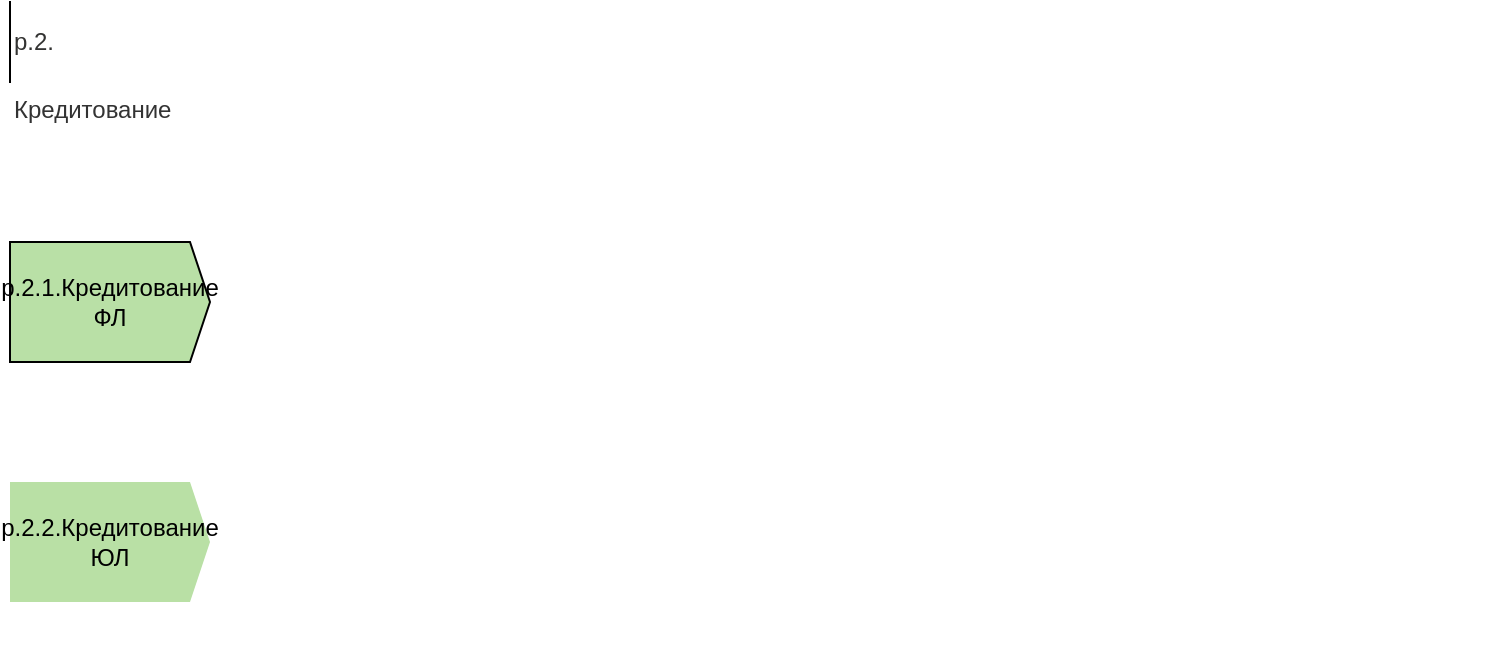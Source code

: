<mxfile version="24.6.4" type="device">
  <diagram id="рр.2." name="Страница — 1">
    <mxGraphModel dx="1418" dy="828" grid="1" gridSize="10" guides="1" tooltips="1" connect="1" arrows="1" fold="1" page="1" pageScale="1" pageWidth="850" pageHeight="1100" math="0" shadow="0">
      <root>
        <object label="" code="" name="" fname="" stype="" owner="" criticality="" status="" version="" level="" id="0">
          <mxCell />
        </object>
        <mxCell id="1" parent="0" />
        <mxCell id="р.2." value="р.2." style="shape=partialRectangle;html=1;right=0;top=0;bottom=0;fillColor=none;routingCenterX=-0.5;align=left;whiteSpace=wrap;fontColor=#333332;" parent="1" vertex="1">
          <mxGeometry x="80" y="40" width="240" height="40" as="geometry" />
        </mxCell>
        <mxCell id="р.2.!Name" value="Кредитование" style="text;html=1;strokeColor=none;fillColor=none;align=left;verticalAlign=top;whiteSpace=wrap;fontColor=#333333;" parent="р.2." vertex="1">
          <mxGeometry y="1" width="750" height="19" relative="1" as="geometry" />
        </mxCell>
        <mxCell id="р.2.1." value="р.2.1.Кредитование ФЛ" style="html=1;shadow=0;dashed=0;align=center;verticalAlign=middle;shape=mxgraph.arrows2.arrow;dy=0;dx=10;notch=0;whiteSpace=wrap;fillColor=#B9E0A6;" parent="1" vertex="1">
          <mxGeometry x="80" y="160" width="100" height="60" as="geometry" />
        </mxCell>
        <mxCell id="р.2.1.!Role" value="&amp;nbsp;" style="text;html=1;strokeColor=none;fillColor=none;align=center;verticalAlign=top;whiteSpace=wrap;fontColor=#1A1A1A;" parent="р.2.1." vertex="1">
          <mxGeometry y="1" width="100" height="19" relative="1" as="geometry" />
        </mxCell>
        <mxCell id="р.2.1.!Com" value="" style="text;html=1;strokeColor=none;fillColor=none;align=center;verticalAlign=top;whiteSpace=wrap;fontColor=#FF6666;" parent="р.2.1." vertex="1">
          <mxGeometry y="1" width="100" height="19" relative="1" as="geometry">
            <mxPoint x="60" y="-84" as="offset" />
          </mxGeometry>
        </mxCell>
        <mxCell id="р.2.2." value="р.2.2.Кредитование ЮЛ" style="html=1;shadow=0;dashed=0;align=center;verticalAlign=middle;shape=mxgraph.arrows2.arrow;dy=0;dx=10;notch=0;whiteSpace=wrap;strokeColor=none;fillColor=#B9E0A5;" parent="1" vertex="1">
          <mxGeometry x="80" y="280" width="100" height="60" as="geometry" />
        </mxCell>
        <mxCell id="р.2.2.!Role" value="&amp;nbsp;" style="text;html=1;strokeColor=none;fillColor=none;align=center;verticalAlign=top;whiteSpace=wrap;fontColor=#1A1A1A;" parent="р.2.2." vertex="1">
          <mxGeometry y="1" width="100" height="19" relative="1" as="geometry" />
        </mxCell>
        <mxCell id="р.2.2.!Com" value="" style="text;html=1;strokeColor=none;fillColor=none;align=center;verticalAlign=top;whiteSpace=wrap;fontColor=#FF6666;" parent="р.2.2." vertex="1">
          <mxGeometry y="1" width="100" height="19" relative="1" as="geometry">
            <mxPoint x="60" y="-84" as="offset" />
          </mxGeometry>
        </mxCell>
      </root>
    </mxGraphModel>
  </diagram>
</mxfile>
